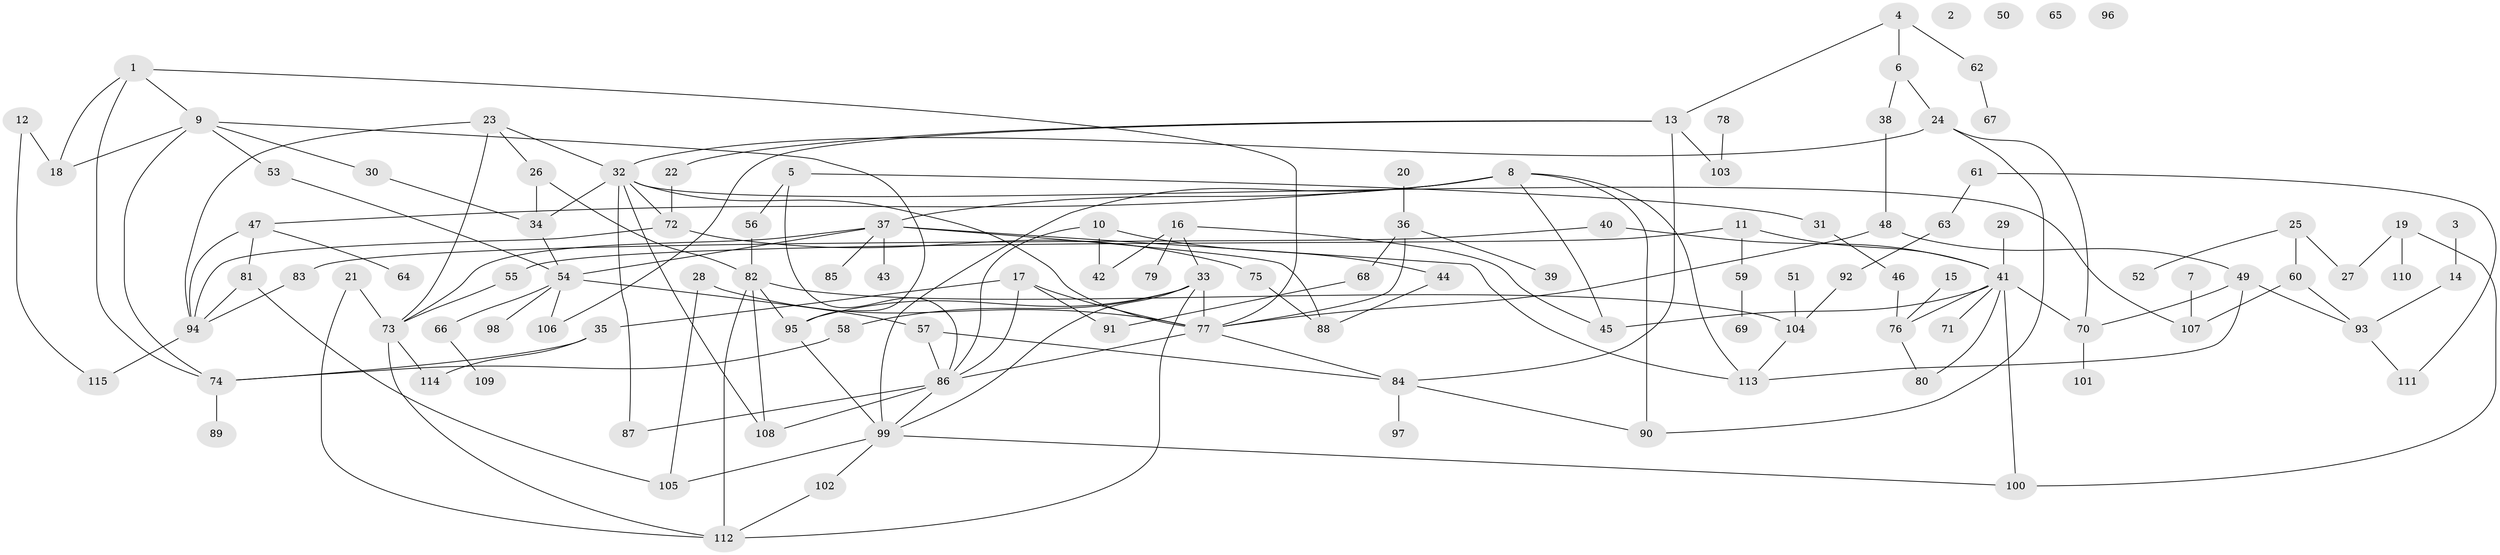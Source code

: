 // coarse degree distribution, {7: 0.021739130434782608, 0: 0.08695652173913043, 3: 0.13043478260869565, 5: 0.13043478260869565, 1: 0.2391304347826087, 16: 0.021739130434782608, 9: 0.021739130434782608, 2: 0.21739130434782608, 4: 0.06521739130434782, 15: 0.021739130434782608, 11: 0.043478260869565216}
// Generated by graph-tools (version 1.1) at 2025/16/03/04/25 18:16:36]
// undirected, 115 vertices, 165 edges
graph export_dot {
graph [start="1"]
  node [color=gray90,style=filled];
  1;
  2;
  3;
  4;
  5;
  6;
  7;
  8;
  9;
  10;
  11;
  12;
  13;
  14;
  15;
  16;
  17;
  18;
  19;
  20;
  21;
  22;
  23;
  24;
  25;
  26;
  27;
  28;
  29;
  30;
  31;
  32;
  33;
  34;
  35;
  36;
  37;
  38;
  39;
  40;
  41;
  42;
  43;
  44;
  45;
  46;
  47;
  48;
  49;
  50;
  51;
  52;
  53;
  54;
  55;
  56;
  57;
  58;
  59;
  60;
  61;
  62;
  63;
  64;
  65;
  66;
  67;
  68;
  69;
  70;
  71;
  72;
  73;
  74;
  75;
  76;
  77;
  78;
  79;
  80;
  81;
  82;
  83;
  84;
  85;
  86;
  87;
  88;
  89;
  90;
  91;
  92;
  93;
  94;
  95;
  96;
  97;
  98;
  99;
  100;
  101;
  102;
  103;
  104;
  105;
  106;
  107;
  108;
  109;
  110;
  111;
  112;
  113;
  114;
  115;
  1 -- 9;
  1 -- 18;
  1 -- 74;
  1 -- 77;
  3 -- 14;
  4 -- 6;
  4 -- 13;
  4 -- 62;
  5 -- 31;
  5 -- 56;
  5 -- 86;
  6 -- 24;
  6 -- 38;
  7 -- 107;
  8 -- 37;
  8 -- 45;
  8 -- 47;
  8 -- 90;
  8 -- 99;
  8 -- 113;
  9 -- 18;
  9 -- 30;
  9 -- 53;
  9 -- 74;
  9 -- 95;
  10 -- 42;
  10 -- 44;
  10 -- 86;
  11 -- 41;
  11 -- 55;
  11 -- 59;
  12 -- 18;
  12 -- 115;
  13 -- 22;
  13 -- 84;
  13 -- 103;
  13 -- 106;
  14 -- 93;
  15 -- 76;
  16 -- 33;
  16 -- 42;
  16 -- 45;
  16 -- 79;
  17 -- 35;
  17 -- 77;
  17 -- 86;
  17 -- 91;
  19 -- 27;
  19 -- 100;
  19 -- 110;
  20 -- 36;
  21 -- 73;
  21 -- 112;
  22 -- 72;
  23 -- 26;
  23 -- 32;
  23 -- 73;
  23 -- 94;
  24 -- 32;
  24 -- 70;
  24 -- 90;
  25 -- 27;
  25 -- 52;
  25 -- 60;
  26 -- 34;
  26 -- 82;
  28 -- 77;
  28 -- 105;
  29 -- 41;
  30 -- 34;
  31 -- 46;
  32 -- 34;
  32 -- 72;
  32 -- 77;
  32 -- 87;
  32 -- 107;
  32 -- 108;
  33 -- 58;
  33 -- 77;
  33 -- 95;
  33 -- 99;
  33 -- 112;
  34 -- 54;
  35 -- 74;
  35 -- 114;
  36 -- 39;
  36 -- 68;
  36 -- 77;
  37 -- 43;
  37 -- 54;
  37 -- 73;
  37 -- 85;
  37 -- 88;
  37 -- 113;
  38 -- 48;
  40 -- 41;
  40 -- 83;
  41 -- 45;
  41 -- 70;
  41 -- 71;
  41 -- 76;
  41 -- 80;
  41 -- 100;
  44 -- 88;
  46 -- 76;
  47 -- 64;
  47 -- 81;
  47 -- 94;
  48 -- 49;
  48 -- 77;
  49 -- 70;
  49 -- 93;
  49 -- 113;
  51 -- 104;
  53 -- 54;
  54 -- 57;
  54 -- 66;
  54 -- 98;
  54 -- 106;
  55 -- 73;
  56 -- 82;
  57 -- 84;
  57 -- 86;
  58 -- 74;
  59 -- 69;
  60 -- 93;
  60 -- 107;
  61 -- 63;
  61 -- 111;
  62 -- 67;
  63 -- 92;
  66 -- 109;
  68 -- 91;
  70 -- 101;
  72 -- 75;
  72 -- 94;
  73 -- 112;
  73 -- 114;
  74 -- 89;
  75 -- 88;
  76 -- 80;
  77 -- 84;
  77 -- 86;
  78 -- 103;
  81 -- 94;
  81 -- 105;
  82 -- 95;
  82 -- 104;
  82 -- 108;
  82 -- 112;
  83 -- 94;
  84 -- 90;
  84 -- 97;
  86 -- 87;
  86 -- 99;
  86 -- 108;
  92 -- 104;
  93 -- 111;
  94 -- 115;
  95 -- 99;
  99 -- 100;
  99 -- 102;
  99 -- 105;
  102 -- 112;
  104 -- 113;
}
